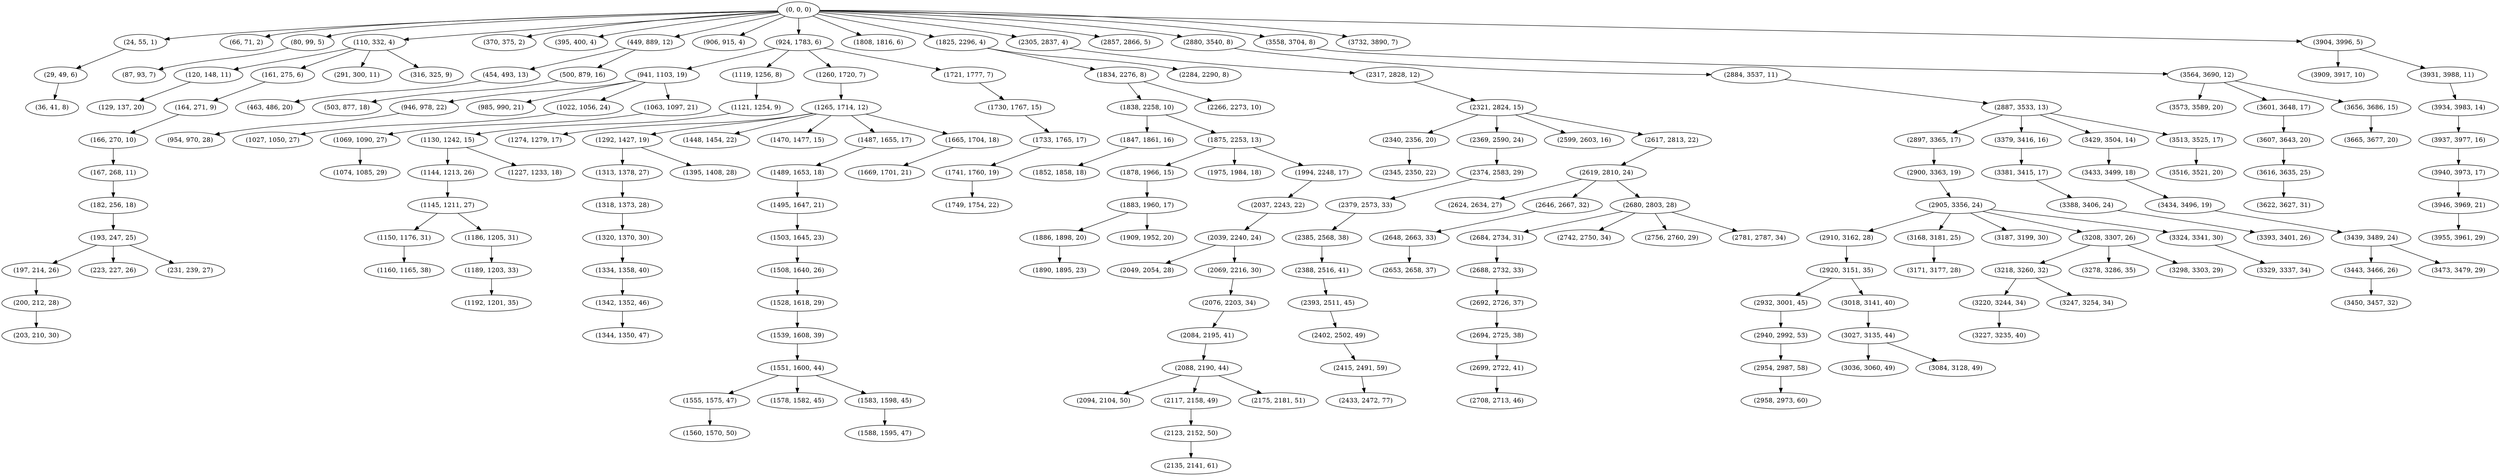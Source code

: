 digraph tree {
    "(0, 0, 0)";
    "(24, 55, 1)";
    "(29, 49, 6)";
    "(36, 41, 8)";
    "(66, 71, 2)";
    "(80, 99, 5)";
    "(87, 93, 7)";
    "(110, 332, 4)";
    "(120, 148, 11)";
    "(129, 137, 20)";
    "(161, 275, 6)";
    "(164, 271, 9)";
    "(166, 270, 10)";
    "(167, 268, 11)";
    "(182, 256, 18)";
    "(193, 247, 25)";
    "(197, 214, 26)";
    "(200, 212, 28)";
    "(203, 210, 30)";
    "(223, 227, 26)";
    "(231, 239, 27)";
    "(291, 300, 11)";
    "(316, 325, 9)";
    "(370, 375, 2)";
    "(395, 400, 4)";
    "(449, 889, 12)";
    "(454, 493, 13)";
    "(463, 486, 20)";
    "(500, 879, 16)";
    "(503, 877, 18)";
    "(906, 915, 4)";
    "(924, 1783, 6)";
    "(941, 1103, 19)";
    "(946, 978, 22)";
    "(954, 970, 28)";
    "(985, 990, 21)";
    "(1022, 1056, 24)";
    "(1027, 1050, 27)";
    "(1063, 1097, 21)";
    "(1069, 1090, 27)";
    "(1074, 1085, 29)";
    "(1119, 1256, 8)";
    "(1121, 1254, 9)";
    "(1130, 1242, 15)";
    "(1144, 1213, 26)";
    "(1145, 1211, 27)";
    "(1150, 1176, 31)";
    "(1160, 1165, 38)";
    "(1186, 1205, 31)";
    "(1189, 1203, 33)";
    "(1192, 1201, 35)";
    "(1227, 1233, 18)";
    "(1260, 1720, 7)";
    "(1265, 1714, 12)";
    "(1274, 1279, 17)";
    "(1292, 1427, 19)";
    "(1313, 1378, 27)";
    "(1318, 1373, 28)";
    "(1320, 1370, 30)";
    "(1334, 1358, 40)";
    "(1342, 1352, 46)";
    "(1344, 1350, 47)";
    "(1395, 1408, 28)";
    "(1448, 1454, 22)";
    "(1470, 1477, 15)";
    "(1487, 1655, 17)";
    "(1489, 1653, 18)";
    "(1495, 1647, 21)";
    "(1503, 1645, 23)";
    "(1508, 1640, 26)";
    "(1528, 1618, 29)";
    "(1539, 1608, 39)";
    "(1551, 1600, 44)";
    "(1555, 1575, 47)";
    "(1560, 1570, 50)";
    "(1578, 1582, 45)";
    "(1583, 1598, 45)";
    "(1588, 1595, 47)";
    "(1665, 1704, 18)";
    "(1669, 1701, 21)";
    "(1721, 1777, 7)";
    "(1730, 1767, 15)";
    "(1733, 1765, 17)";
    "(1741, 1760, 19)";
    "(1749, 1754, 22)";
    "(1808, 1816, 6)";
    "(1825, 2296, 4)";
    "(1834, 2276, 8)";
    "(1838, 2258, 10)";
    "(1847, 1861, 16)";
    "(1852, 1858, 18)";
    "(1875, 2253, 13)";
    "(1878, 1966, 15)";
    "(1883, 1960, 17)";
    "(1886, 1898, 20)";
    "(1890, 1895, 23)";
    "(1909, 1952, 20)";
    "(1975, 1984, 18)";
    "(1994, 2248, 17)";
    "(2037, 2243, 22)";
    "(2039, 2240, 24)";
    "(2049, 2054, 28)";
    "(2069, 2216, 30)";
    "(2076, 2203, 34)";
    "(2084, 2195, 41)";
    "(2088, 2190, 44)";
    "(2094, 2104, 50)";
    "(2117, 2158, 49)";
    "(2123, 2152, 50)";
    "(2135, 2141, 61)";
    "(2175, 2181, 51)";
    "(2266, 2273, 10)";
    "(2284, 2290, 8)";
    "(2305, 2837, 4)";
    "(2317, 2828, 12)";
    "(2321, 2824, 15)";
    "(2340, 2356, 20)";
    "(2345, 2350, 22)";
    "(2369, 2590, 24)";
    "(2374, 2583, 29)";
    "(2379, 2573, 33)";
    "(2385, 2568, 38)";
    "(2388, 2516, 41)";
    "(2393, 2511, 45)";
    "(2402, 2502, 49)";
    "(2415, 2491, 59)";
    "(2433, 2472, 77)";
    "(2599, 2603, 16)";
    "(2617, 2813, 22)";
    "(2619, 2810, 24)";
    "(2624, 2634, 27)";
    "(2646, 2667, 32)";
    "(2648, 2663, 33)";
    "(2653, 2658, 37)";
    "(2680, 2803, 28)";
    "(2684, 2734, 31)";
    "(2688, 2732, 33)";
    "(2692, 2726, 37)";
    "(2694, 2725, 38)";
    "(2699, 2722, 41)";
    "(2708, 2713, 46)";
    "(2742, 2750, 34)";
    "(2756, 2760, 29)";
    "(2781, 2787, 34)";
    "(2857, 2866, 5)";
    "(2880, 3540, 8)";
    "(2884, 3537, 11)";
    "(2887, 3533, 13)";
    "(2897, 3365, 17)";
    "(2900, 3363, 19)";
    "(2905, 3356, 24)";
    "(2910, 3162, 28)";
    "(2920, 3151, 35)";
    "(2932, 3001, 45)";
    "(2940, 2992, 53)";
    "(2954, 2987, 58)";
    "(2958, 2973, 60)";
    "(3018, 3141, 40)";
    "(3027, 3135, 44)";
    "(3036, 3060, 49)";
    "(3084, 3128, 49)";
    "(3168, 3181, 25)";
    "(3171, 3177, 28)";
    "(3187, 3199, 30)";
    "(3208, 3307, 26)";
    "(3218, 3260, 32)";
    "(3220, 3244, 34)";
    "(3227, 3235, 40)";
    "(3247, 3254, 34)";
    "(3278, 3286, 35)";
    "(3298, 3303, 29)";
    "(3324, 3341, 30)";
    "(3329, 3337, 34)";
    "(3379, 3416, 16)";
    "(3381, 3415, 17)";
    "(3388, 3406, 24)";
    "(3393, 3401, 26)";
    "(3429, 3504, 14)";
    "(3433, 3499, 18)";
    "(3434, 3496, 19)";
    "(3439, 3489, 24)";
    "(3443, 3466, 26)";
    "(3450, 3457, 32)";
    "(3473, 3479, 29)";
    "(3513, 3525, 17)";
    "(3516, 3521, 20)";
    "(3558, 3704, 8)";
    "(3564, 3690, 12)";
    "(3573, 3589, 20)";
    "(3601, 3648, 17)";
    "(3607, 3643, 20)";
    "(3616, 3635, 25)";
    "(3622, 3627, 31)";
    "(3656, 3686, 15)";
    "(3665, 3677, 20)";
    "(3732, 3890, 7)";
    "(3904, 3996, 5)";
    "(3909, 3917, 10)";
    "(3931, 3988, 11)";
    "(3934, 3983, 14)";
    "(3937, 3977, 16)";
    "(3940, 3973, 17)";
    "(3946, 3969, 21)";
    "(3955, 3961, 29)";
    "(0, 0, 0)" -> "(24, 55, 1)";
    "(0, 0, 0)" -> "(66, 71, 2)";
    "(0, 0, 0)" -> "(80, 99, 5)";
    "(0, 0, 0)" -> "(110, 332, 4)";
    "(0, 0, 0)" -> "(370, 375, 2)";
    "(0, 0, 0)" -> "(395, 400, 4)";
    "(0, 0, 0)" -> "(449, 889, 12)";
    "(0, 0, 0)" -> "(906, 915, 4)";
    "(0, 0, 0)" -> "(924, 1783, 6)";
    "(0, 0, 0)" -> "(1808, 1816, 6)";
    "(0, 0, 0)" -> "(1825, 2296, 4)";
    "(0, 0, 0)" -> "(2305, 2837, 4)";
    "(0, 0, 0)" -> "(2857, 2866, 5)";
    "(0, 0, 0)" -> "(2880, 3540, 8)";
    "(0, 0, 0)" -> "(3558, 3704, 8)";
    "(0, 0, 0)" -> "(3732, 3890, 7)";
    "(0, 0, 0)" -> "(3904, 3996, 5)";
    "(24, 55, 1)" -> "(29, 49, 6)";
    "(29, 49, 6)" -> "(36, 41, 8)";
    "(80, 99, 5)" -> "(87, 93, 7)";
    "(110, 332, 4)" -> "(120, 148, 11)";
    "(110, 332, 4)" -> "(161, 275, 6)";
    "(110, 332, 4)" -> "(291, 300, 11)";
    "(110, 332, 4)" -> "(316, 325, 9)";
    "(120, 148, 11)" -> "(129, 137, 20)";
    "(161, 275, 6)" -> "(164, 271, 9)";
    "(164, 271, 9)" -> "(166, 270, 10)";
    "(166, 270, 10)" -> "(167, 268, 11)";
    "(167, 268, 11)" -> "(182, 256, 18)";
    "(182, 256, 18)" -> "(193, 247, 25)";
    "(193, 247, 25)" -> "(197, 214, 26)";
    "(193, 247, 25)" -> "(223, 227, 26)";
    "(193, 247, 25)" -> "(231, 239, 27)";
    "(197, 214, 26)" -> "(200, 212, 28)";
    "(200, 212, 28)" -> "(203, 210, 30)";
    "(449, 889, 12)" -> "(454, 493, 13)";
    "(449, 889, 12)" -> "(500, 879, 16)";
    "(454, 493, 13)" -> "(463, 486, 20)";
    "(500, 879, 16)" -> "(503, 877, 18)";
    "(924, 1783, 6)" -> "(941, 1103, 19)";
    "(924, 1783, 6)" -> "(1119, 1256, 8)";
    "(924, 1783, 6)" -> "(1260, 1720, 7)";
    "(924, 1783, 6)" -> "(1721, 1777, 7)";
    "(941, 1103, 19)" -> "(946, 978, 22)";
    "(941, 1103, 19)" -> "(985, 990, 21)";
    "(941, 1103, 19)" -> "(1022, 1056, 24)";
    "(941, 1103, 19)" -> "(1063, 1097, 21)";
    "(946, 978, 22)" -> "(954, 970, 28)";
    "(1022, 1056, 24)" -> "(1027, 1050, 27)";
    "(1063, 1097, 21)" -> "(1069, 1090, 27)";
    "(1069, 1090, 27)" -> "(1074, 1085, 29)";
    "(1119, 1256, 8)" -> "(1121, 1254, 9)";
    "(1121, 1254, 9)" -> "(1130, 1242, 15)";
    "(1130, 1242, 15)" -> "(1144, 1213, 26)";
    "(1130, 1242, 15)" -> "(1227, 1233, 18)";
    "(1144, 1213, 26)" -> "(1145, 1211, 27)";
    "(1145, 1211, 27)" -> "(1150, 1176, 31)";
    "(1145, 1211, 27)" -> "(1186, 1205, 31)";
    "(1150, 1176, 31)" -> "(1160, 1165, 38)";
    "(1186, 1205, 31)" -> "(1189, 1203, 33)";
    "(1189, 1203, 33)" -> "(1192, 1201, 35)";
    "(1260, 1720, 7)" -> "(1265, 1714, 12)";
    "(1265, 1714, 12)" -> "(1274, 1279, 17)";
    "(1265, 1714, 12)" -> "(1292, 1427, 19)";
    "(1265, 1714, 12)" -> "(1448, 1454, 22)";
    "(1265, 1714, 12)" -> "(1470, 1477, 15)";
    "(1265, 1714, 12)" -> "(1487, 1655, 17)";
    "(1265, 1714, 12)" -> "(1665, 1704, 18)";
    "(1292, 1427, 19)" -> "(1313, 1378, 27)";
    "(1292, 1427, 19)" -> "(1395, 1408, 28)";
    "(1313, 1378, 27)" -> "(1318, 1373, 28)";
    "(1318, 1373, 28)" -> "(1320, 1370, 30)";
    "(1320, 1370, 30)" -> "(1334, 1358, 40)";
    "(1334, 1358, 40)" -> "(1342, 1352, 46)";
    "(1342, 1352, 46)" -> "(1344, 1350, 47)";
    "(1487, 1655, 17)" -> "(1489, 1653, 18)";
    "(1489, 1653, 18)" -> "(1495, 1647, 21)";
    "(1495, 1647, 21)" -> "(1503, 1645, 23)";
    "(1503, 1645, 23)" -> "(1508, 1640, 26)";
    "(1508, 1640, 26)" -> "(1528, 1618, 29)";
    "(1528, 1618, 29)" -> "(1539, 1608, 39)";
    "(1539, 1608, 39)" -> "(1551, 1600, 44)";
    "(1551, 1600, 44)" -> "(1555, 1575, 47)";
    "(1551, 1600, 44)" -> "(1578, 1582, 45)";
    "(1551, 1600, 44)" -> "(1583, 1598, 45)";
    "(1555, 1575, 47)" -> "(1560, 1570, 50)";
    "(1583, 1598, 45)" -> "(1588, 1595, 47)";
    "(1665, 1704, 18)" -> "(1669, 1701, 21)";
    "(1721, 1777, 7)" -> "(1730, 1767, 15)";
    "(1730, 1767, 15)" -> "(1733, 1765, 17)";
    "(1733, 1765, 17)" -> "(1741, 1760, 19)";
    "(1741, 1760, 19)" -> "(1749, 1754, 22)";
    "(1825, 2296, 4)" -> "(1834, 2276, 8)";
    "(1825, 2296, 4)" -> "(2284, 2290, 8)";
    "(1834, 2276, 8)" -> "(1838, 2258, 10)";
    "(1834, 2276, 8)" -> "(2266, 2273, 10)";
    "(1838, 2258, 10)" -> "(1847, 1861, 16)";
    "(1838, 2258, 10)" -> "(1875, 2253, 13)";
    "(1847, 1861, 16)" -> "(1852, 1858, 18)";
    "(1875, 2253, 13)" -> "(1878, 1966, 15)";
    "(1875, 2253, 13)" -> "(1975, 1984, 18)";
    "(1875, 2253, 13)" -> "(1994, 2248, 17)";
    "(1878, 1966, 15)" -> "(1883, 1960, 17)";
    "(1883, 1960, 17)" -> "(1886, 1898, 20)";
    "(1883, 1960, 17)" -> "(1909, 1952, 20)";
    "(1886, 1898, 20)" -> "(1890, 1895, 23)";
    "(1994, 2248, 17)" -> "(2037, 2243, 22)";
    "(2037, 2243, 22)" -> "(2039, 2240, 24)";
    "(2039, 2240, 24)" -> "(2049, 2054, 28)";
    "(2039, 2240, 24)" -> "(2069, 2216, 30)";
    "(2069, 2216, 30)" -> "(2076, 2203, 34)";
    "(2076, 2203, 34)" -> "(2084, 2195, 41)";
    "(2084, 2195, 41)" -> "(2088, 2190, 44)";
    "(2088, 2190, 44)" -> "(2094, 2104, 50)";
    "(2088, 2190, 44)" -> "(2117, 2158, 49)";
    "(2088, 2190, 44)" -> "(2175, 2181, 51)";
    "(2117, 2158, 49)" -> "(2123, 2152, 50)";
    "(2123, 2152, 50)" -> "(2135, 2141, 61)";
    "(2305, 2837, 4)" -> "(2317, 2828, 12)";
    "(2317, 2828, 12)" -> "(2321, 2824, 15)";
    "(2321, 2824, 15)" -> "(2340, 2356, 20)";
    "(2321, 2824, 15)" -> "(2369, 2590, 24)";
    "(2321, 2824, 15)" -> "(2599, 2603, 16)";
    "(2321, 2824, 15)" -> "(2617, 2813, 22)";
    "(2340, 2356, 20)" -> "(2345, 2350, 22)";
    "(2369, 2590, 24)" -> "(2374, 2583, 29)";
    "(2374, 2583, 29)" -> "(2379, 2573, 33)";
    "(2379, 2573, 33)" -> "(2385, 2568, 38)";
    "(2385, 2568, 38)" -> "(2388, 2516, 41)";
    "(2388, 2516, 41)" -> "(2393, 2511, 45)";
    "(2393, 2511, 45)" -> "(2402, 2502, 49)";
    "(2402, 2502, 49)" -> "(2415, 2491, 59)";
    "(2415, 2491, 59)" -> "(2433, 2472, 77)";
    "(2617, 2813, 22)" -> "(2619, 2810, 24)";
    "(2619, 2810, 24)" -> "(2624, 2634, 27)";
    "(2619, 2810, 24)" -> "(2646, 2667, 32)";
    "(2619, 2810, 24)" -> "(2680, 2803, 28)";
    "(2646, 2667, 32)" -> "(2648, 2663, 33)";
    "(2648, 2663, 33)" -> "(2653, 2658, 37)";
    "(2680, 2803, 28)" -> "(2684, 2734, 31)";
    "(2680, 2803, 28)" -> "(2742, 2750, 34)";
    "(2680, 2803, 28)" -> "(2756, 2760, 29)";
    "(2680, 2803, 28)" -> "(2781, 2787, 34)";
    "(2684, 2734, 31)" -> "(2688, 2732, 33)";
    "(2688, 2732, 33)" -> "(2692, 2726, 37)";
    "(2692, 2726, 37)" -> "(2694, 2725, 38)";
    "(2694, 2725, 38)" -> "(2699, 2722, 41)";
    "(2699, 2722, 41)" -> "(2708, 2713, 46)";
    "(2880, 3540, 8)" -> "(2884, 3537, 11)";
    "(2884, 3537, 11)" -> "(2887, 3533, 13)";
    "(2887, 3533, 13)" -> "(2897, 3365, 17)";
    "(2887, 3533, 13)" -> "(3379, 3416, 16)";
    "(2887, 3533, 13)" -> "(3429, 3504, 14)";
    "(2887, 3533, 13)" -> "(3513, 3525, 17)";
    "(2897, 3365, 17)" -> "(2900, 3363, 19)";
    "(2900, 3363, 19)" -> "(2905, 3356, 24)";
    "(2905, 3356, 24)" -> "(2910, 3162, 28)";
    "(2905, 3356, 24)" -> "(3168, 3181, 25)";
    "(2905, 3356, 24)" -> "(3187, 3199, 30)";
    "(2905, 3356, 24)" -> "(3208, 3307, 26)";
    "(2905, 3356, 24)" -> "(3324, 3341, 30)";
    "(2910, 3162, 28)" -> "(2920, 3151, 35)";
    "(2920, 3151, 35)" -> "(2932, 3001, 45)";
    "(2920, 3151, 35)" -> "(3018, 3141, 40)";
    "(2932, 3001, 45)" -> "(2940, 2992, 53)";
    "(2940, 2992, 53)" -> "(2954, 2987, 58)";
    "(2954, 2987, 58)" -> "(2958, 2973, 60)";
    "(3018, 3141, 40)" -> "(3027, 3135, 44)";
    "(3027, 3135, 44)" -> "(3036, 3060, 49)";
    "(3027, 3135, 44)" -> "(3084, 3128, 49)";
    "(3168, 3181, 25)" -> "(3171, 3177, 28)";
    "(3208, 3307, 26)" -> "(3218, 3260, 32)";
    "(3208, 3307, 26)" -> "(3278, 3286, 35)";
    "(3208, 3307, 26)" -> "(3298, 3303, 29)";
    "(3218, 3260, 32)" -> "(3220, 3244, 34)";
    "(3218, 3260, 32)" -> "(3247, 3254, 34)";
    "(3220, 3244, 34)" -> "(3227, 3235, 40)";
    "(3324, 3341, 30)" -> "(3329, 3337, 34)";
    "(3379, 3416, 16)" -> "(3381, 3415, 17)";
    "(3381, 3415, 17)" -> "(3388, 3406, 24)";
    "(3388, 3406, 24)" -> "(3393, 3401, 26)";
    "(3429, 3504, 14)" -> "(3433, 3499, 18)";
    "(3433, 3499, 18)" -> "(3434, 3496, 19)";
    "(3434, 3496, 19)" -> "(3439, 3489, 24)";
    "(3439, 3489, 24)" -> "(3443, 3466, 26)";
    "(3439, 3489, 24)" -> "(3473, 3479, 29)";
    "(3443, 3466, 26)" -> "(3450, 3457, 32)";
    "(3513, 3525, 17)" -> "(3516, 3521, 20)";
    "(3558, 3704, 8)" -> "(3564, 3690, 12)";
    "(3564, 3690, 12)" -> "(3573, 3589, 20)";
    "(3564, 3690, 12)" -> "(3601, 3648, 17)";
    "(3564, 3690, 12)" -> "(3656, 3686, 15)";
    "(3601, 3648, 17)" -> "(3607, 3643, 20)";
    "(3607, 3643, 20)" -> "(3616, 3635, 25)";
    "(3616, 3635, 25)" -> "(3622, 3627, 31)";
    "(3656, 3686, 15)" -> "(3665, 3677, 20)";
    "(3904, 3996, 5)" -> "(3909, 3917, 10)";
    "(3904, 3996, 5)" -> "(3931, 3988, 11)";
    "(3931, 3988, 11)" -> "(3934, 3983, 14)";
    "(3934, 3983, 14)" -> "(3937, 3977, 16)";
    "(3937, 3977, 16)" -> "(3940, 3973, 17)";
    "(3940, 3973, 17)" -> "(3946, 3969, 21)";
    "(3946, 3969, 21)" -> "(3955, 3961, 29)";
}
